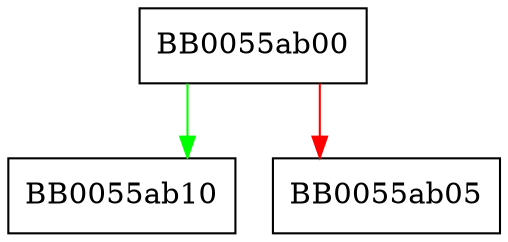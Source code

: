 digraph ossl_cmp_hdr_set1_sender {
  node [shape="box"];
  graph [splines=ortho];
  BB0055ab00 -> BB0055ab10 [color="green"];
  BB0055ab00 -> BB0055ab05 [color="red"];
}